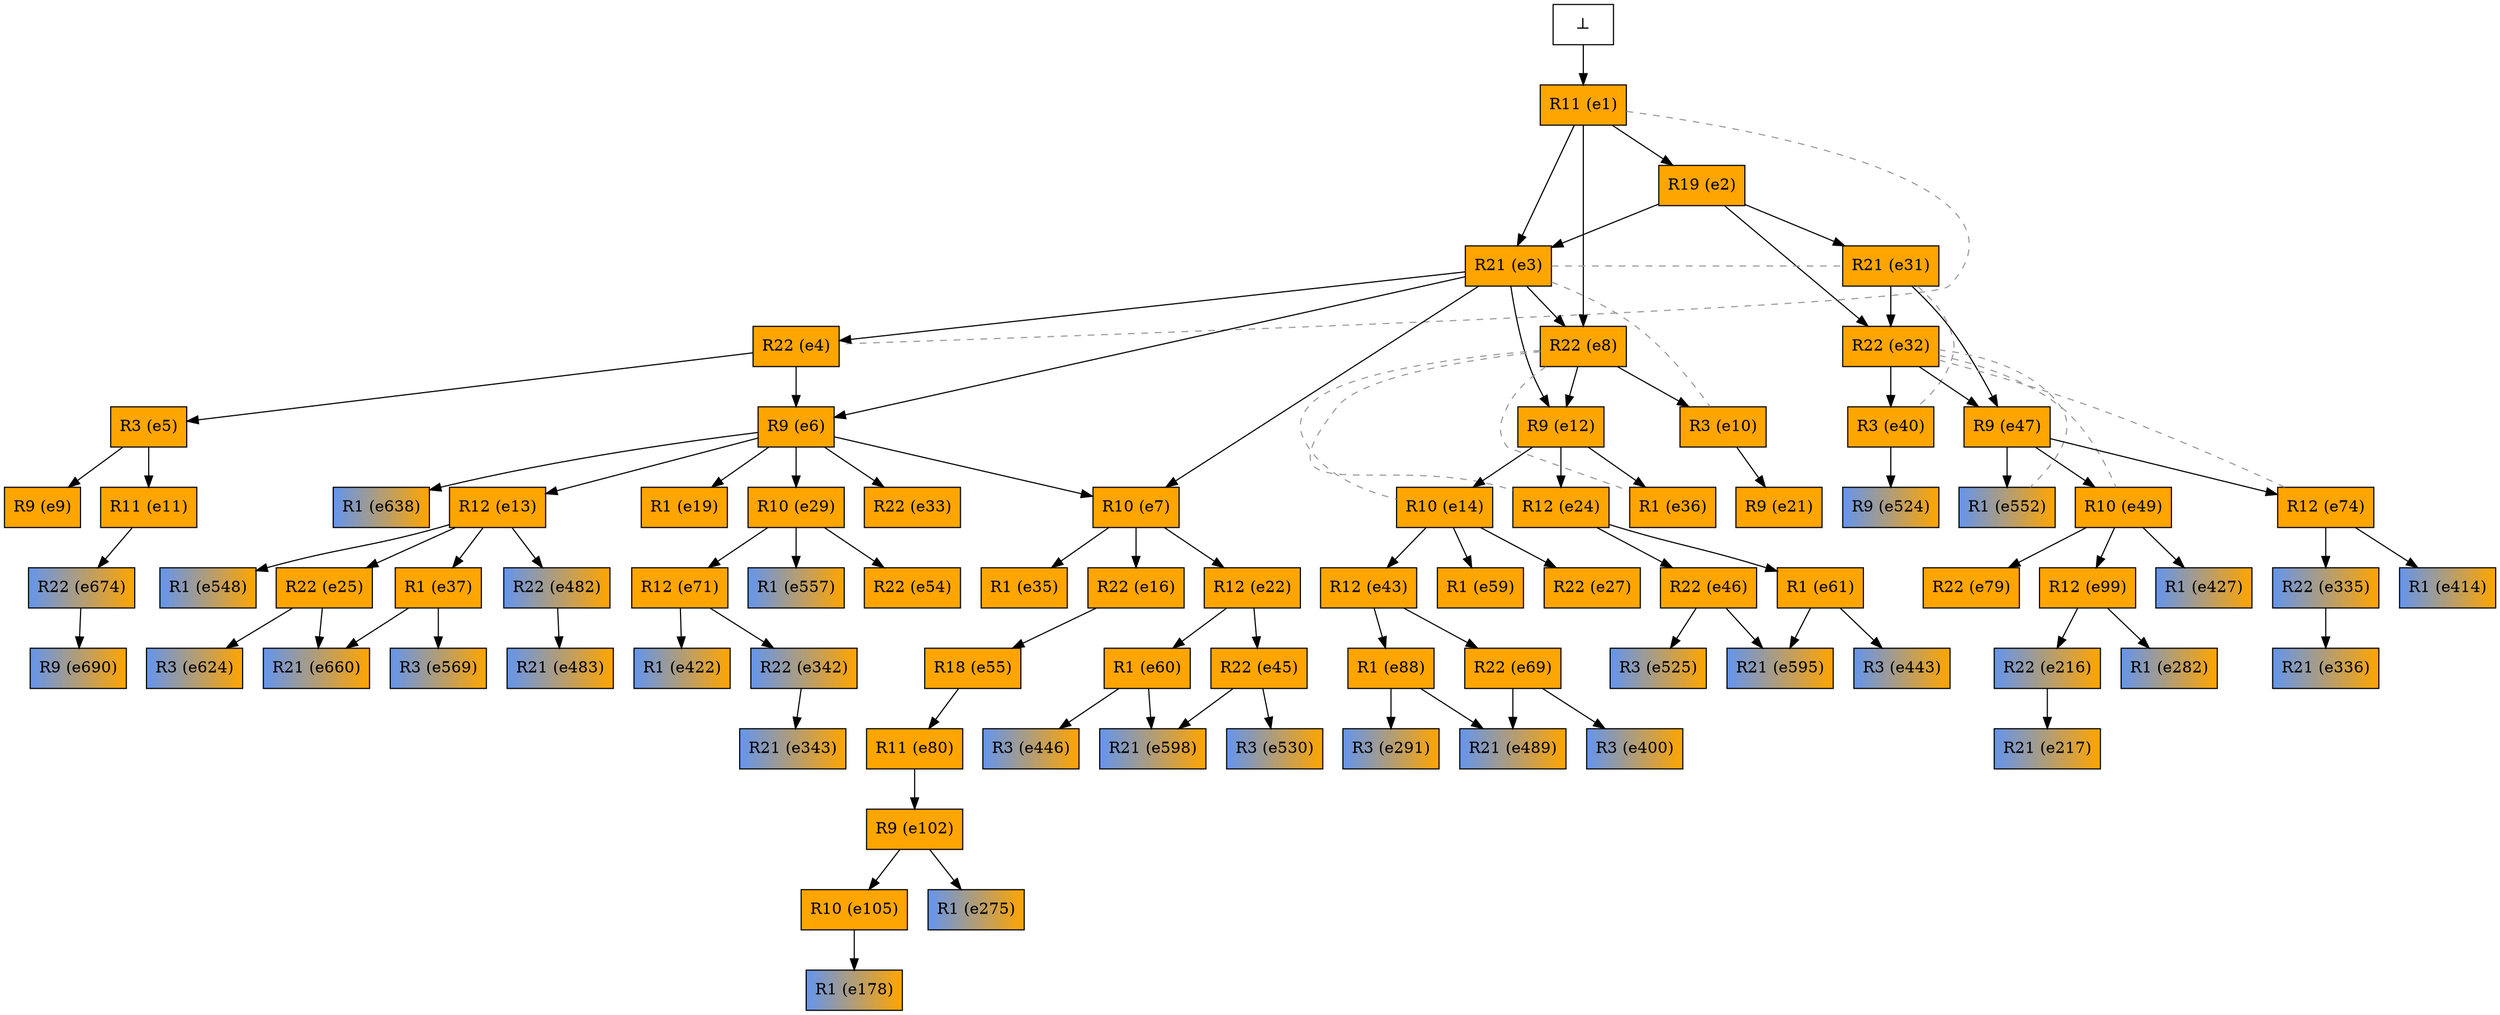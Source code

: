 digraph test {
  e1 -> e2;
  e1 -> e3;
  e1 -> e8;
  e2 -> e3;
  e2 -> e31;
  e2 -> e32;
  e3 -> e4;
  e3 -> e6;
  e3 -> e7;
  e3 -> e8;
  e3 -> e12;
  e4 -> e5;
  e4 -> e6;
  e5 -> e9;
  e5 -> e11;
  e6 -> e7;
  e6 -> e13;
  e6 -> e19;
  e6 -> e29;
  e6 -> e33;
  e6 -> e638;
  e7 -> e16;
  e7 -> e22;
  e7 -> e35;
  e8 -> e10;
  e8 -> e12;
  e10 -> e21;
  e11 -> e674;
  e12 -> e14;
  e12 -> e24;
  e12 -> e36;
  e13 -> e25;
  e13 -> e37;
  e13 -> e482;
  e13 -> e548;
  e14 -> e27;
  e14 -> e43;
  e14 -> e59;
  e16 -> e55;
  e22 -> e45;
  e22 -> e60;
  e24 -> e46;
  e24 -> e61;
  e25 -> e624;
  e25 -> e660;
  e29 -> e54;
  e29 -> e71;
  e29 -> e557;
  e31 -> e32;
  e31 -> e47;
  e32 -> e40;
  e32 -> e47;
  e37 -> e569;
  e37 -> e660;
  e40 -> e524;
  e43 -> e69;
  e43 -> e88;
  e45 -> e530;
  e45 -> e598;
  e46 -> e525;
  e46 -> e595;
  e47 -> e49;
  e47 -> e74;
  e47 -> e552;
  e49 -> e79;
  e49 -> e99;
  e49 -> e427;
  e55 -> e80;
  e60 -> e446;
  e60 -> e598;
  e61 -> e443;
  e61 -> e595;
  e69 -> e400;
  e69 -> e489;
  e71 -> e342;
  e71 -> e422;
  e74 -> e335;
  e74 -> e414;
  e80 -> e102;
  e88 -> e291;
  e88 -> e489;
  e99 -> e216;
  e99 -> e282;
  e102 -> e105;
  e102 -> e275;
  e105 -> e178;
  e216 -> e217;
  e335 -> e336;
  e342 -> e343;
  e482 -> e483;
  e674 -> e690;
  e0 -> e1;

//conflicts
  e1 -> e4 [arrowhead=none color=gray60 style=dashed constraint=false];
  e3 -> e10 [arrowhead=none color=gray60 style=dashed constraint=false];
  e3 -> e31 [arrowhead=none color=gray60 style=dashed constraint=false];
  e8 -> e14 [arrowhead=none color=gray60 style=dashed constraint=false];
  e8 -> e24 [arrowhead=none color=gray60 style=dashed constraint=false];
  e8 -> e36 [arrowhead=none color=gray60 style=dashed constraint=false];
  e31 -> e40 [arrowhead=none color=gray60 style=dashed constraint=false];
  e32 -> e49 [arrowhead=none color=gray60 style=dashed constraint=false];
  e32 -> e74 [arrowhead=none color=gray60 style=dashed constraint=false];
  e32 -> e552 [arrowhead=none color=gray60 style=dashed constraint=false];

  e1 [color="black" fillcolor="orange:orange" label="R11 (e1)" shape=box style=filled];
  e2 [color="black" fillcolor="orange:orange" label="R19 (e2)" shape=box style=filled];
  e3 [color="black" fillcolor="orange:orange" label="R21 (e3)" shape=box style=filled];
  e4 [color="black" fillcolor="orange:orange" label="R22 (e4)" shape=box style=filled];
  e5 [color="black" fillcolor="orange:orange" label="R3 (e5)" shape=box style=filled];
  e6 [color="black" fillcolor="orange:orange" label="R9 (e6)" shape=box style=filled];
  e7 [color="black" fillcolor="orange:orange" label="R10 (e7)" shape=box style=filled];
  e8 [color="black" fillcolor="orange:orange" label="R22 (e8)" shape=box style=filled];
  e9 [color="black" fillcolor="orange:orange" label="R9 (e9)" shape=box style=filled];
  e10 [color="black" fillcolor="orange:orange" label="R3 (e10)" shape=box style=filled];
  e11 [color="black" fillcolor="orange:orange" label="R11 (e11)" shape=box style=filled];
  e12 [color="black" fillcolor="orange:orange" label="R9 (e12)" shape=box style=filled];
  e13 [color="black" fillcolor="orange:orange" label="R12 (e13)" shape=box style=filled];
  e14 [color="black" fillcolor="orange:orange" label="R10 (e14)" shape=box style=filled];
  e16 [color="black" fillcolor="orange:orange" label="R22 (e16)" shape=box style=filled];
  e19 [color="black" fillcolor="orange:orange" label="R1 (e19)" shape=box style=filled];
  e21 [color="black" fillcolor="orange:orange" label="R9 (e21)" shape=box style=filled];
  e22 [color="black" fillcolor="orange:orange" label="R12 (e22)" shape=box style=filled];
  e24 [color="black" fillcolor="orange:orange" label="R12 (e24)" shape=box style=filled];
  e25 [color="black" fillcolor="orange:orange" label="R22 (e25)" shape=box style=filled];
  e27 [color="black" fillcolor="orange:orange" label="R22 (e27)" shape=box style=filled];
  e29 [color="black" fillcolor="orange:orange" label="R10 (e29)" shape=box style=filled];
  e31 [color="black" fillcolor="orange:orange" label="R21 (e31)" shape=box style=filled];
  e32 [color="black" fillcolor="orange:orange" label="R22 (e32)" shape=box style=filled];
  e33 [color="black" fillcolor="orange:orange" label="R22 (e33)" shape=box style=filled];
  e35 [color="black" fillcolor="orange:orange" label="R1 (e35)" shape=box style=filled];
  e36 [color="black" fillcolor="orange:orange" label="R1 (e36)" shape=box style=filled];
  e37 [color="black" fillcolor="orange:orange" label="R1 (e37)" shape=box style=filled];
  e40 [color="black" fillcolor="orange:orange" label="R3 (e40)" shape=box style=filled];
  e43 [color="black" fillcolor="orange:orange" label="R12 (e43)" shape=box style=filled];
  e45 [color="black" fillcolor="orange:orange" label="R22 (e45)" shape=box style=filled];
  e46 [color="black" fillcolor="orange:orange" label="R22 (e46)" shape=box style=filled];
  e47 [color="black" fillcolor="orange:orange" label="R9 (e47)" shape=box style=filled];
  e49 [color="black" fillcolor="orange:orange" label="R10 (e49)" shape=box style=filled];
  e54 [color="black" fillcolor="orange:orange" label="R22 (e54)" shape=box style=filled];
  e55 [color="black" fillcolor="orange:orange" label="R18 (e55)" shape=box style=filled];
  e59 [color="black" fillcolor="orange:orange" label="R1 (e59)" shape=box style=filled];
  e60 [color="black" fillcolor="orange:orange" label="R1 (e60)" shape=box style=filled];
  e61 [color="black" fillcolor="orange:orange" label="R1 (e61)" shape=box style=filled];
  e69 [color="black" fillcolor="orange:orange" label="R22 (e69)" shape=box style=filled];
  e71 [color="black" fillcolor="orange:orange" label="R12 (e71)" shape=box style=filled];
  e74 [color="black" fillcolor="orange:orange" label="R12 (e74)" shape=box style=filled];
  e79 [color="black" fillcolor="orange:orange" label="R22 (e79)" shape=box style=filled];
  e80 [color="black" fillcolor="orange:orange" label="R11 (e80)" shape=box style=filled];
  e88 [color="black" fillcolor="orange:orange" label="R1 (e88)" shape=box style=filled];
  e99 [color="black" fillcolor="orange:orange" label="R12 (e99)" shape=box style=filled];
  e102 [color="black" fillcolor="orange:orange" label="R9 (e102)" shape=box style=filled];
  e105 [color="black" fillcolor="orange:orange" label="R10 (e105)" shape=box style=filled];
  e178 [color="black" fillcolor="cornflowerblue:orange" label="R1 (e178)" shape=box style=filled];
  e216 [color="black" fillcolor="cornflowerblue:orange" label="R22 (e216)" shape=box style=filled];
  e217 [color="black" fillcolor="cornflowerblue:orange" label="R21 (e217)" shape=box style=filled];
  e275 [color="black" fillcolor="cornflowerblue:orange" label="R1 (e275)" shape=box style=filled];
  e282 [color="black" fillcolor="cornflowerblue:orange" label="R1 (e282)" shape=box style=filled];
  e291 [color="black" fillcolor="cornflowerblue:orange" label="R3 (e291)" shape=box style=filled];
  e335 [color="black" fillcolor="cornflowerblue:orange" label="R22 (e335)" shape=box style=filled];
  e336 [color="black" fillcolor="cornflowerblue:orange" label="R21 (e336)" shape=box style=filled];
  e342 [color="black" fillcolor="cornflowerblue:orange" label="R22 (e342)" shape=box style=filled];
  e343 [color="black" fillcolor="cornflowerblue:orange" label="R21 (e343)" shape=box style=filled];
  e400 [color="black" fillcolor="cornflowerblue:orange" label="R3 (e400)" shape=box style=filled];
  e414 [color="black" fillcolor="cornflowerblue:orange" label="R1 (e414)" shape=box style=filled];
  e422 [color="black" fillcolor="cornflowerblue:orange" label="R1 (e422)" shape=box style=filled];
  e427 [color="black" fillcolor="cornflowerblue:orange" label="R1 (e427)" shape=box style=filled];
  e443 [color="black" fillcolor="cornflowerblue:orange" label="R3 (e443)" shape=box style=filled];
  e446 [color="black" fillcolor="cornflowerblue:orange" label="R3 (e446)" shape=box style=filled];
  e482 [color="black" fillcolor="cornflowerblue:orange" label="R22 (e482)" shape=box style=filled];
  e483 [color="black" fillcolor="cornflowerblue:orange" label="R21 (e483)" shape=box style=filled];
  e489 [color="black" fillcolor="cornflowerblue:orange" label="R21 (e489)" shape=box style=filled];
  e524 [color="black" fillcolor="cornflowerblue:orange" label="R9 (e524)" shape=box style=filled];
  e525 [color="black" fillcolor="cornflowerblue:orange" label="R3 (e525)" shape=box style=filled];
  e530 [color="black" fillcolor="cornflowerblue:orange" label="R3 (e530)" shape=box style=filled];
  e548 [color="black" fillcolor="cornflowerblue:orange" label="R1 (e548)" shape=box style=filled];
  e552 [color="black" fillcolor="cornflowerblue:orange" label="R1 (e552)" shape=box style=filled];
  e557 [color="black" fillcolor="cornflowerblue:orange" label="R1 (e557)" shape=box style=filled];
  e569 [color="black" fillcolor="cornflowerblue:orange" label="R3 (e569)" shape=box style=filled];
  e595 [color="black" fillcolor="cornflowerblue:orange" label="R21 (e595)" shape=box style=filled];
  e598 [color="black" fillcolor="cornflowerblue:orange" label="R21 (e598)" shape=box style=filled];
  e624 [color="black" fillcolor="cornflowerblue:orange" label="R3 (e624)" shape=box style=filled];
  e638 [color="black" fillcolor="cornflowerblue:orange" label="R1 (e638)" shape=box style=filled];
  e660 [color="black" fillcolor="cornflowerblue:orange" label="R21 (e660)" shape=box style=filled];
  e674 [color="black" fillcolor="cornflowerblue:orange" label="R22 (e674)" shape=box style=filled];
  e690 [color="black" fillcolor="cornflowerblue:orange" label="R9 (e690)" shape=box style=filled];
  e0 [fillcolor="white" label="⊥" shape=box style=filled];
}
